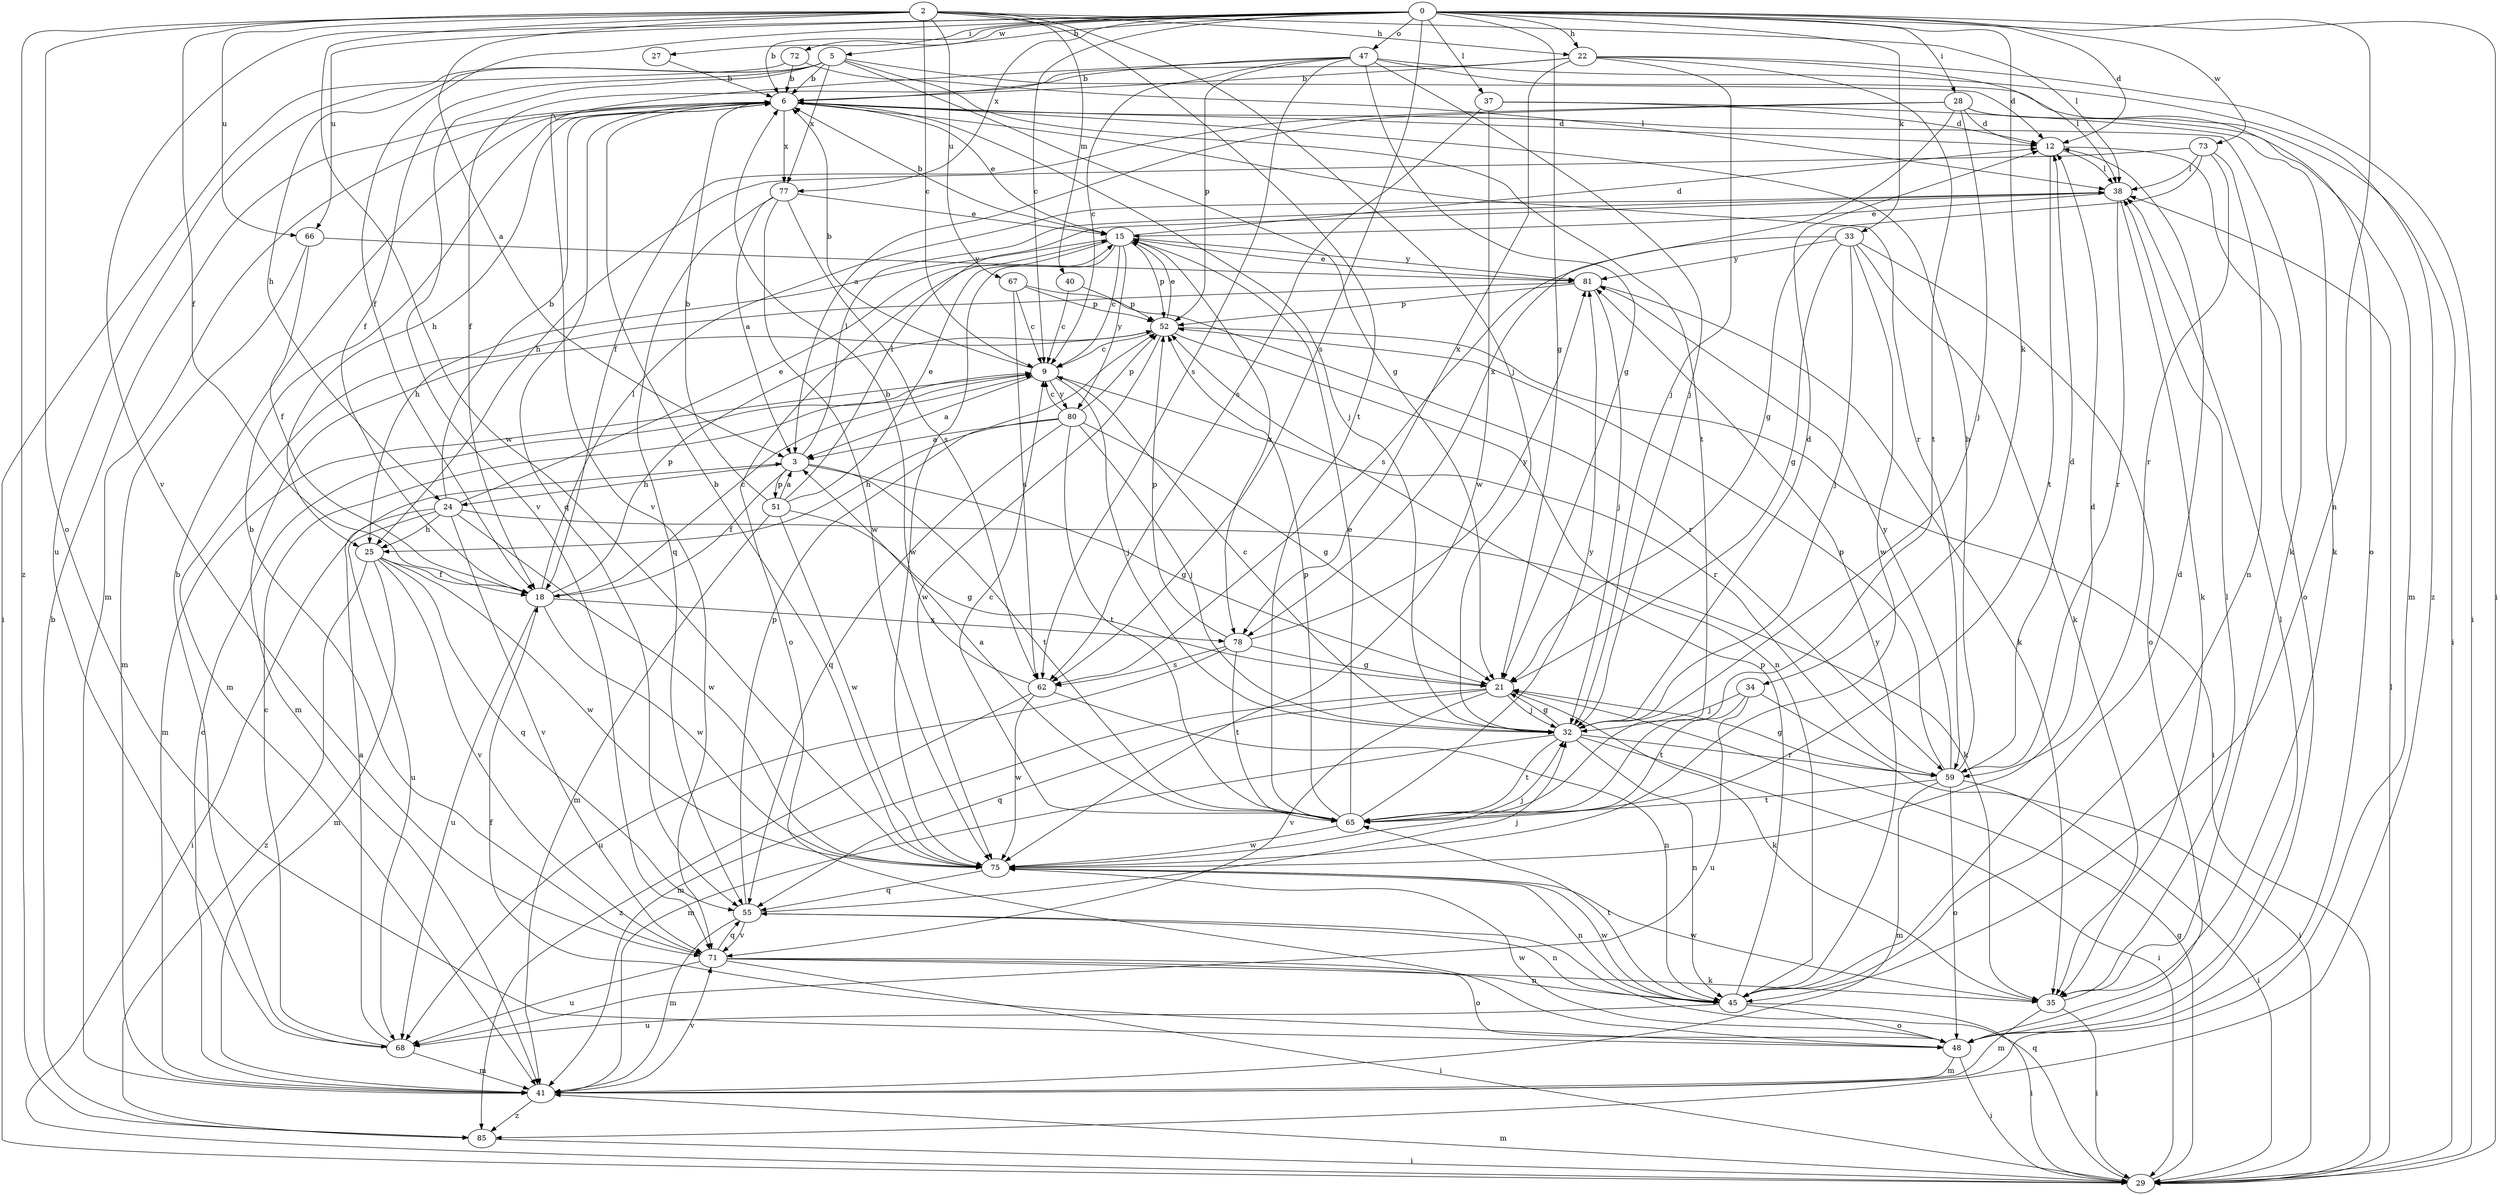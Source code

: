 strict digraph  {
0;
2;
3;
5;
6;
9;
12;
15;
18;
21;
22;
24;
25;
27;
28;
29;
32;
33;
34;
35;
37;
38;
40;
41;
45;
47;
48;
51;
52;
55;
59;
62;
65;
66;
67;
68;
71;
72;
73;
75;
77;
78;
80;
81;
85;
0 -> 5  [label=b];
0 -> 6  [label=b];
0 -> 9  [label=c];
0 -> 12  [label=d];
0 -> 18  [label=f];
0 -> 21  [label=g];
0 -> 22  [label=h];
0 -> 27  [label=i];
0 -> 28  [label=i];
0 -> 29  [label=i];
0 -> 33  [label=k];
0 -> 34  [label=k];
0 -> 37  [label=l];
0 -> 45  [label=n];
0 -> 47  [label=o];
0 -> 62  [label=s];
0 -> 66  [label=u];
0 -> 71  [label=v];
0 -> 72  [label=w];
0 -> 73  [label=w];
0 -> 77  [label=x];
2 -> 3  [label=a];
2 -> 9  [label=c];
2 -> 18  [label=f];
2 -> 22  [label=h];
2 -> 32  [label=j];
2 -> 38  [label=l];
2 -> 40  [label=m];
2 -> 48  [label=o];
2 -> 65  [label=t];
2 -> 66  [label=u];
2 -> 67  [label=u];
2 -> 75  [label=w];
2 -> 85  [label=z];
3 -> 18  [label=f];
3 -> 21  [label=g];
3 -> 24  [label=h];
3 -> 38  [label=l];
3 -> 51  [label=p];
3 -> 65  [label=t];
5 -> 6  [label=b];
5 -> 12  [label=d];
5 -> 18  [label=f];
5 -> 21  [label=g];
5 -> 24  [label=h];
5 -> 65  [label=t];
5 -> 68  [label=u];
5 -> 71  [label=v];
5 -> 77  [label=x];
6 -> 12  [label=d];
6 -> 15  [label=e];
6 -> 25  [label=h];
6 -> 32  [label=j];
6 -> 35  [label=k];
6 -> 41  [label=m];
6 -> 55  [label=q];
6 -> 59  [label=r];
6 -> 77  [label=x];
9 -> 3  [label=a];
9 -> 6  [label=b];
9 -> 32  [label=j];
9 -> 41  [label=m];
9 -> 59  [label=r];
9 -> 80  [label=y];
12 -> 38  [label=l];
12 -> 48  [label=o];
12 -> 65  [label=t];
15 -> 6  [label=b];
15 -> 9  [label=c];
15 -> 12  [label=d];
15 -> 25  [label=h];
15 -> 48  [label=o];
15 -> 52  [label=p];
15 -> 75  [label=w];
15 -> 78  [label=x];
15 -> 80  [label=y];
15 -> 81  [label=y];
18 -> 9  [label=c];
18 -> 38  [label=l];
18 -> 52  [label=p];
18 -> 68  [label=u];
18 -> 75  [label=w];
18 -> 78  [label=x];
21 -> 32  [label=j];
21 -> 35  [label=k];
21 -> 41  [label=m];
21 -> 55  [label=q];
21 -> 71  [label=v];
22 -> 6  [label=b];
22 -> 18  [label=f];
22 -> 29  [label=i];
22 -> 32  [label=j];
22 -> 38  [label=l];
22 -> 65  [label=t];
22 -> 78  [label=x];
24 -> 6  [label=b];
24 -> 15  [label=e];
24 -> 25  [label=h];
24 -> 29  [label=i];
24 -> 35  [label=k];
24 -> 68  [label=u];
24 -> 71  [label=v];
24 -> 75  [label=w];
25 -> 18  [label=f];
25 -> 41  [label=m];
25 -> 55  [label=q];
25 -> 71  [label=v];
25 -> 75  [label=w];
25 -> 85  [label=z];
27 -> 6  [label=b];
28 -> 3  [label=a];
28 -> 12  [label=d];
28 -> 18  [label=f];
28 -> 29  [label=i];
28 -> 32  [label=j];
28 -> 41  [label=m];
28 -> 78  [label=x];
29 -> 21  [label=g];
29 -> 38  [label=l];
29 -> 41  [label=m];
29 -> 55  [label=q];
32 -> 9  [label=c];
32 -> 12  [label=d];
32 -> 21  [label=g];
32 -> 29  [label=i];
32 -> 41  [label=m];
32 -> 45  [label=n];
32 -> 59  [label=r];
32 -> 65  [label=t];
33 -> 21  [label=g];
33 -> 32  [label=j];
33 -> 35  [label=k];
33 -> 48  [label=o];
33 -> 62  [label=s];
33 -> 75  [label=w];
33 -> 81  [label=y];
34 -> 29  [label=i];
34 -> 32  [label=j];
34 -> 65  [label=t];
34 -> 68  [label=u];
35 -> 29  [label=i];
35 -> 38  [label=l];
35 -> 41  [label=m];
35 -> 75  [label=w];
37 -> 12  [label=d];
37 -> 35  [label=k];
37 -> 62  [label=s];
37 -> 75  [label=w];
38 -> 15  [label=e];
38 -> 35  [label=k];
38 -> 59  [label=r];
40 -> 9  [label=c];
40 -> 52  [label=p];
41 -> 9  [label=c];
41 -> 71  [label=v];
41 -> 85  [label=z];
45 -> 12  [label=d];
45 -> 29  [label=i];
45 -> 48  [label=o];
45 -> 52  [label=p];
45 -> 65  [label=t];
45 -> 68  [label=u];
45 -> 75  [label=w];
45 -> 81  [label=y];
47 -> 6  [label=b];
47 -> 9  [label=c];
47 -> 21  [label=g];
47 -> 32  [label=j];
47 -> 48  [label=o];
47 -> 52  [label=p];
47 -> 62  [label=s];
47 -> 71  [label=v];
47 -> 85  [label=z];
48 -> 18  [label=f];
48 -> 29  [label=i];
48 -> 38  [label=l];
48 -> 41  [label=m];
48 -> 75  [label=w];
51 -> 3  [label=a];
51 -> 6  [label=b];
51 -> 15  [label=e];
51 -> 21  [label=g];
51 -> 38  [label=l];
51 -> 41  [label=m];
51 -> 75  [label=w];
52 -> 9  [label=c];
52 -> 15  [label=e];
52 -> 29  [label=i];
52 -> 41  [label=m];
52 -> 45  [label=n];
52 -> 75  [label=w];
55 -> 32  [label=j];
55 -> 41  [label=m];
55 -> 45  [label=n];
55 -> 52  [label=p];
55 -> 71  [label=v];
59 -> 6  [label=b];
59 -> 12  [label=d];
59 -> 21  [label=g];
59 -> 29  [label=i];
59 -> 41  [label=m];
59 -> 48  [label=o];
59 -> 52  [label=p];
59 -> 65  [label=t];
59 -> 81  [label=y];
62 -> 6  [label=b];
62 -> 45  [label=n];
62 -> 75  [label=w];
62 -> 85  [label=z];
65 -> 3  [label=a];
65 -> 9  [label=c];
65 -> 15  [label=e];
65 -> 52  [label=p];
65 -> 75  [label=w];
65 -> 81  [label=y];
66 -> 18  [label=f];
66 -> 41  [label=m];
66 -> 81  [label=y];
67 -> 9  [label=c];
67 -> 52  [label=p];
67 -> 59  [label=r];
67 -> 62  [label=s];
68 -> 3  [label=a];
68 -> 6  [label=b];
68 -> 9  [label=c];
68 -> 41  [label=m];
71 -> 6  [label=b];
71 -> 29  [label=i];
71 -> 35  [label=k];
71 -> 45  [label=n];
71 -> 48  [label=o];
71 -> 55  [label=q];
71 -> 68  [label=u];
72 -> 6  [label=b];
72 -> 29  [label=i];
72 -> 38  [label=l];
73 -> 21  [label=g];
73 -> 25  [label=h];
73 -> 38  [label=l];
73 -> 45  [label=n];
73 -> 59  [label=r];
75 -> 6  [label=b];
75 -> 12  [label=d];
75 -> 32  [label=j];
75 -> 45  [label=n];
75 -> 55  [label=q];
77 -> 3  [label=a];
77 -> 15  [label=e];
77 -> 55  [label=q];
77 -> 62  [label=s];
77 -> 75  [label=w];
78 -> 21  [label=g];
78 -> 52  [label=p];
78 -> 62  [label=s];
78 -> 65  [label=t];
78 -> 68  [label=u];
78 -> 81  [label=y];
80 -> 3  [label=a];
80 -> 9  [label=c];
80 -> 21  [label=g];
80 -> 25  [label=h];
80 -> 32  [label=j];
80 -> 52  [label=p];
80 -> 55  [label=q];
80 -> 65  [label=t];
81 -> 15  [label=e];
81 -> 32  [label=j];
81 -> 35  [label=k];
81 -> 41  [label=m];
81 -> 52  [label=p];
85 -> 6  [label=b];
85 -> 29  [label=i];
}
